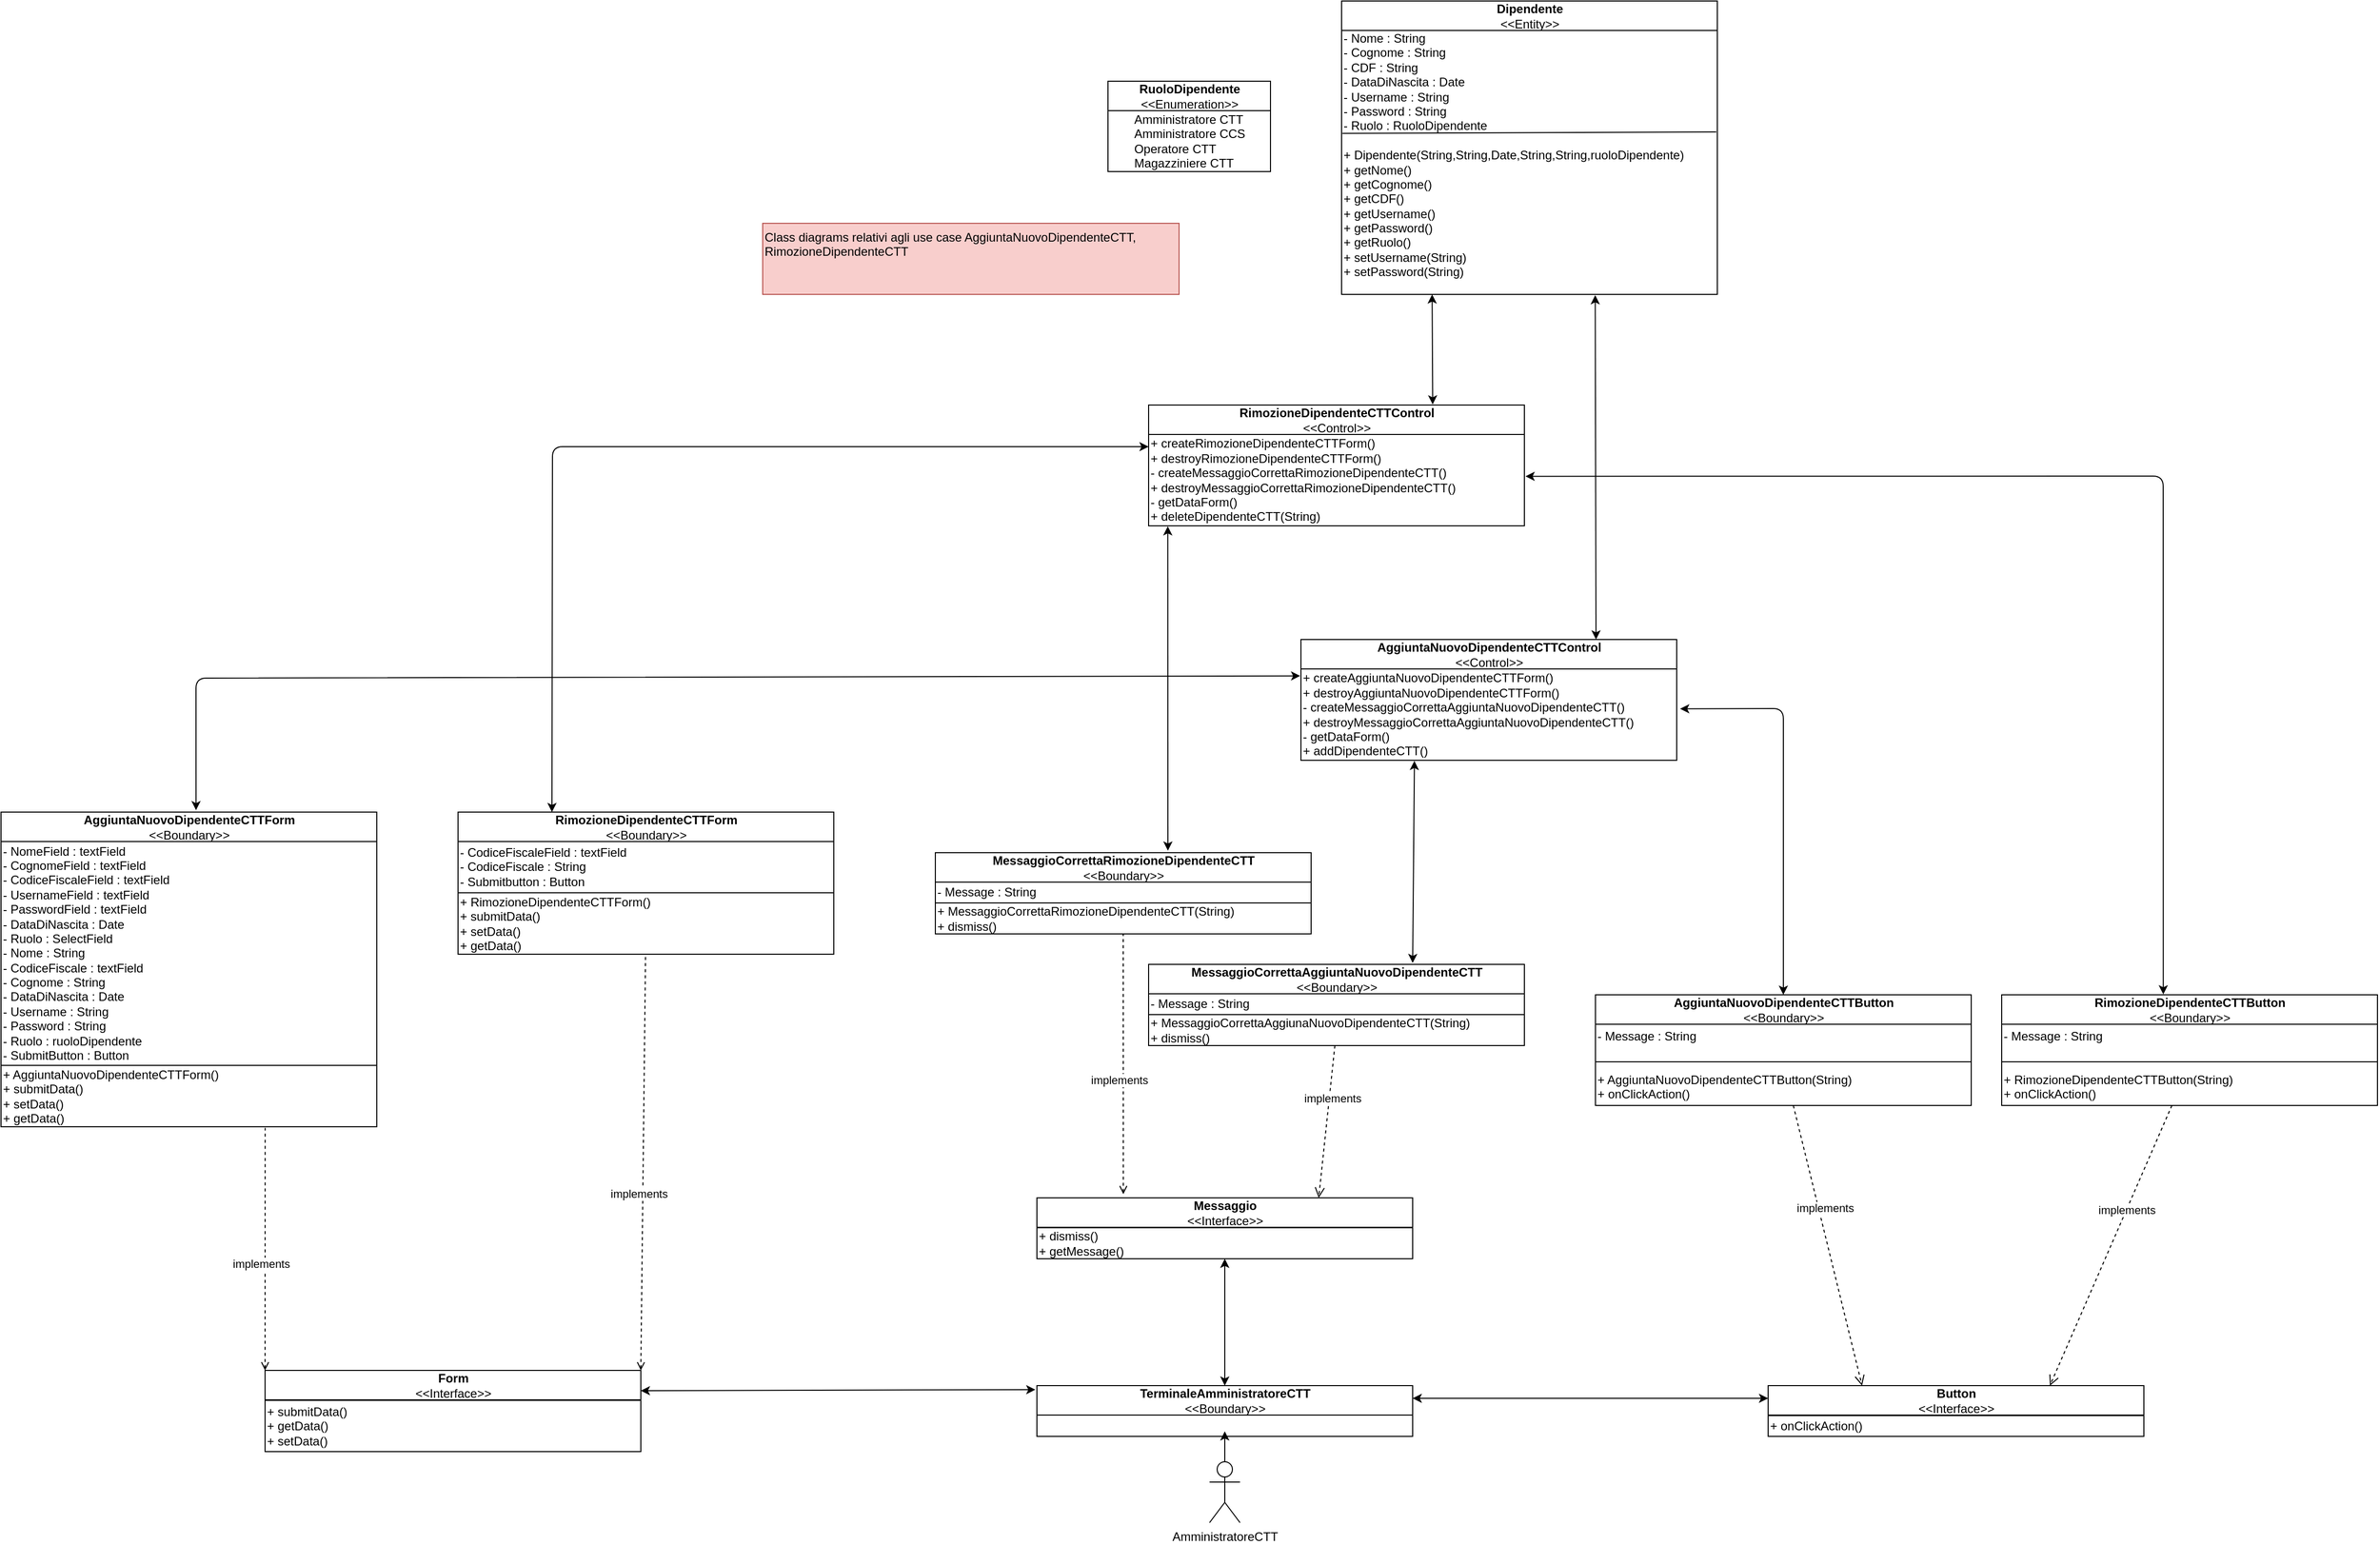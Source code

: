 <mxfile version="14.5.1" type="device"><diagram id="Pm8XoZeydvaX3wfBeSQC" name="Page-1"><mxGraphModel dx="1913" dy="2015" grid="1" gridSize="10" guides="1" tooltips="1" connect="1" arrows="1" fold="1" page="1" pageScale="1" pageWidth="827" pageHeight="1169" math="0" shadow="0"><root><mxCell id="0"/><mxCell id="1" parent="0"/><mxCell id="Tm_38zFSkQ5_hoLKXgAU-1" value="RimozioneDipendenteCTTControl&lt;br&gt;&lt;span style=&quot;font-weight: 400&quot;&gt;&amp;lt;&amp;lt;Control&amp;gt;&amp;gt;&lt;/span&gt;" style="swimlane;fontStyle=1;align=center;verticalAlign=middle;childLayout=stackLayout;horizontal=1;startSize=29;horizontalStack=0;resizeParent=1;resizeParentMax=0;resizeLast=0;collapsible=0;marginBottom=0;html=1;" parent="1" vertex="1"><mxGeometry x="760" y="109" width="370" height="119" as="geometry"/></mxCell><mxCell id="Tm_38zFSkQ5_hoLKXgAU-2" value="+ createRimozioneDipendenteCTTForm()&lt;br&gt;+ destroyRimozioneDipendenteCTTForm()&lt;br&gt;- createMessaggioCorrettaRimozioneDipendenteCTT()&lt;br&gt;+ destroyMessaggioCorrettaRimozioneDipendenteCTT()&lt;br&gt;- getDataForm()&lt;br&gt;+ deleteDipendenteCTT(String)" style="text;html=1;align=left;verticalAlign=middle;resizable=0;points=[];autosize=1;" parent="Tm_38zFSkQ5_hoLKXgAU-1" vertex="1"><mxGeometry y="29" width="370" height="90" as="geometry"/></mxCell><mxCell id="Tm_38zFSkQ5_hoLKXgAU-3" value="AggiuntaNuovoDipendenteCTTForm&lt;br&gt;&lt;span style=&quot;font-weight: 400&quot;&gt;&amp;lt;&amp;lt;Boundary&amp;gt;&amp;gt;&lt;/span&gt;" style="swimlane;fontStyle=1;align=center;verticalAlign=middle;childLayout=stackLayout;horizontal=1;startSize=29;horizontalStack=0;resizeParent=1;resizeParentMax=0;resizeLast=0;collapsible=0;marginBottom=0;html=1;" parent="1" vertex="1"><mxGeometry x="-370" y="510" width="370" height="310" as="geometry"/></mxCell><mxCell id="Tm_38zFSkQ5_hoLKXgAU-4" value="- NomeField : textField&lt;br&gt;- CognomeField : textField&lt;br&gt;- CodiceFiscaleField : textField&lt;br&gt;- UsernameField : textField&lt;br&gt;- PasswordField : textField&lt;br&gt;- DataDiNascita : Date&lt;br&gt;- Ruolo : SelectField&lt;br&gt;- Nome : String&lt;br&gt;- CodiceFiscale : textField&lt;br&gt;- Cognome : String&lt;br&gt;- DataDiNascita : Date&lt;br&gt;- Username : String&lt;br&gt;- Password : String&lt;br&gt;- Ruolo : ruoloDipendente&lt;br&gt;- SubmitButton : Button" style="text;html=1;align=left;verticalAlign=middle;resizable=0;points=[];autosize=1;" parent="Tm_38zFSkQ5_hoLKXgAU-3" vertex="1"><mxGeometry y="29" width="370" height="220" as="geometry"/></mxCell><mxCell id="Tm_38zFSkQ5_hoLKXgAU-5" value="" style="line;strokeWidth=1;fillColor=none;align=left;verticalAlign=middle;spacingTop=-1;spacingLeft=3;spacingRight=3;rotatable=0;labelPosition=right;points=[];portConstraint=eastwest;" parent="Tm_38zFSkQ5_hoLKXgAU-3" vertex="1"><mxGeometry y="249" width="370" height="1" as="geometry"/></mxCell><mxCell id="Tm_38zFSkQ5_hoLKXgAU-6" value="&lt;div&gt;&lt;span&gt;+ AggiuntaNuovoDipendenteCTTForm()&lt;/span&gt;&lt;/div&gt;&lt;div&gt;&lt;span&gt;+ submitData()&lt;/span&gt;&lt;/div&gt;&lt;div&gt;&lt;span&gt;+ setData()&lt;/span&gt;&lt;/div&gt;&lt;div&gt;&lt;span&gt;+ getData()&lt;/span&gt;&lt;/div&gt;" style="text;html=1;align=left;verticalAlign=middle;resizable=0;points=[];autosize=1;" parent="Tm_38zFSkQ5_hoLKXgAU-3" vertex="1"><mxGeometry y="250" width="370" height="60" as="geometry"/></mxCell><mxCell id="Tm_38zFSkQ5_hoLKXgAU-7" value="TerminaleAmministratoreCTT&lt;br&gt;&lt;span style=&quot;font-weight: 400&quot;&gt;&amp;lt;&amp;lt;Boundary&amp;gt;&amp;gt;&lt;/span&gt;" style="swimlane;fontStyle=1;align=center;verticalAlign=middle;childLayout=stackLayout;horizontal=1;startSize=29;horizontalStack=0;resizeParent=1;resizeParentMax=0;resizeLast=0;collapsible=0;marginBottom=0;html=1;" parent="1" vertex="1"><mxGeometry x="650" y="1075" width="370" height="50" as="geometry"/></mxCell><mxCell id="Tm_38zFSkQ5_hoLKXgAU-8" value="RimozioneDipendenteCTTButton&lt;br&gt;&lt;span style=&quot;font-weight: 400&quot;&gt;&amp;lt;&amp;lt;Boundary&amp;gt;&amp;gt;&lt;/span&gt;" style="swimlane;fontStyle=1;align=center;verticalAlign=middle;childLayout=stackLayout;horizontal=1;startSize=29;horizontalStack=0;resizeParent=1;resizeParentMax=0;resizeLast=0;collapsible=0;marginBottom=0;html=1;" parent="1" vertex="1"><mxGeometry x="1600" y="690" width="370" height="109" as="geometry"/></mxCell><mxCell id="Tm_38zFSkQ5_hoLKXgAU-9" value="- Message : String&lt;br&gt;&lt;br&gt;&lt;br&gt;+ RimozioneDipendenteCTTButton(String)&lt;br&gt;+ onClickAction()" style="text;html=1;align=left;verticalAlign=middle;resizable=0;points=[];autosize=1;" parent="Tm_38zFSkQ5_hoLKXgAU-8" vertex="1"><mxGeometry y="29" width="370" height="80" as="geometry"/></mxCell><mxCell id="Tm_38zFSkQ5_hoLKXgAU-10" value="" style="endArrow=none;html=1;" parent="Tm_38zFSkQ5_hoLKXgAU-8" edge="1"><mxGeometry width="50" height="50" relative="1" as="geometry"><mxPoint y="66" as="sourcePoint"/><mxPoint x="370" y="66" as="targetPoint"/></mxGeometry></mxCell><mxCell id="Tm_38zFSkQ5_hoLKXgAU-11" value="MessaggioCorrettaRimozioneDipendenteCTT&lt;br&gt;&lt;span style=&quot;font-weight: 400&quot;&gt;&amp;lt;&amp;lt;Boundary&amp;gt;&amp;gt;&lt;/span&gt;" style="swimlane;fontStyle=1;align=center;verticalAlign=middle;childLayout=stackLayout;horizontal=1;startSize=29;horizontalStack=0;resizeParent=1;resizeParentMax=0;resizeLast=0;collapsible=0;marginBottom=0;html=1;" parent="1" vertex="1"><mxGeometry x="550" y="550" width="370" height="80" as="geometry"/></mxCell><mxCell id="Tm_38zFSkQ5_hoLKXgAU-12" value="- Message : String" style="text;html=1;align=left;verticalAlign=middle;resizable=0;points=[];autosize=1;" parent="Tm_38zFSkQ5_hoLKXgAU-11" vertex="1"><mxGeometry y="29" width="370" height="20" as="geometry"/></mxCell><mxCell id="Tm_38zFSkQ5_hoLKXgAU-13" value="" style="line;strokeWidth=1;fillColor=none;align=left;verticalAlign=middle;spacingTop=-1;spacingLeft=3;spacingRight=3;rotatable=0;labelPosition=right;points=[];portConstraint=eastwest;" parent="Tm_38zFSkQ5_hoLKXgAU-11" vertex="1"><mxGeometry y="49" width="370" height="1" as="geometry"/></mxCell><mxCell id="Tm_38zFSkQ5_hoLKXgAU-14" value="+ MessaggioCorrettaRimozioneDipendenteCTT(String)&lt;br&gt;+ dismiss()" style="text;html=1;align=left;verticalAlign=middle;resizable=0;points=[];autosize=1;" parent="Tm_38zFSkQ5_hoLKXgAU-11" vertex="1"><mxGeometry y="50" width="370" height="30" as="geometry"/></mxCell><mxCell id="Tm_38zFSkQ5_hoLKXgAU-19" value="Messaggio&lt;br&gt;&lt;span style=&quot;font-weight: 400&quot;&gt;&amp;lt;&amp;lt;Interface&amp;gt;&amp;gt;&lt;/span&gt;" style="swimlane;fontStyle=1;align=center;verticalAlign=middle;childLayout=stackLayout;horizontal=1;startSize=29;horizontalStack=0;resizeParent=1;resizeParentMax=0;resizeLast=0;collapsible=0;marginBottom=0;html=1;" parent="1" vertex="1"><mxGeometry x="650" y="890" width="370" height="60" as="geometry"/></mxCell><mxCell id="Tm_38zFSkQ5_hoLKXgAU-20" value="" style="line;strokeWidth=1;fillColor=none;align=left;verticalAlign=middle;spacingTop=-1;spacingLeft=3;spacingRight=3;rotatable=0;labelPosition=right;points=[];portConstraint=eastwest;" parent="Tm_38zFSkQ5_hoLKXgAU-19" vertex="1"><mxGeometry y="29" width="370" height="1" as="geometry"/></mxCell><mxCell id="Tm_38zFSkQ5_hoLKXgAU-21" value="+ dismiss()&lt;br&gt;+ getMessage()" style="text;html=1;align=left;verticalAlign=middle;resizable=0;points=[];autosize=1;" parent="Tm_38zFSkQ5_hoLKXgAU-19" vertex="1"><mxGeometry y="30" width="370" height="30" as="geometry"/></mxCell><mxCell id="Tm_38zFSkQ5_hoLKXgAU-23" style="edgeStyle=orthogonalEdgeStyle;rounded=0;orthogonalLoop=1;jettySize=auto;html=1;" parent="1" source="Tm_38zFSkQ5_hoLKXgAU-50" edge="1"><mxGeometry relative="1" as="geometry"><mxPoint x="835.0" y="1070" as="sourcePoint"/><mxPoint x="835" y="1120" as="targetPoint"/></mxGeometry></mxCell><mxCell id="Tm_38zFSkQ5_hoLKXgAU-24" value="" style="endArrow=classic;html=1;entryX=0.5;entryY=0;entryDx=0;entryDy=0;startArrow=classic;startFill=1;exitX=1.009;exitY=0.436;exitDx=0;exitDy=0;exitPerimeter=0;" parent="1" source="Tm_38zFSkQ5_hoLKXgAU-57" target="Tm_38zFSkQ5_hoLKXgAU-51" edge="1"><mxGeometry width="50" height="50" relative="1" as="geometry"><mxPoint x="1170" y="350" as="sourcePoint"/><mxPoint x="1045" y="504.5" as="targetPoint"/><Array as="points"><mxPoint x="1385" y="408"/></Array></mxGeometry></mxCell><mxCell id="Tm_38zFSkQ5_hoLKXgAU-25" value="" style="endArrow=classic;html=1;entryX=1.003;entryY=0.458;entryDx=0;entryDy=0;entryPerimeter=0;exitX=0.43;exitY=-0.004;exitDx=0;exitDy=0;exitPerimeter=0;startArrow=classic;startFill=1;" parent="1" source="Tm_38zFSkQ5_hoLKXgAU-8" target="Tm_38zFSkQ5_hoLKXgAU-2" edge="1"><mxGeometry width="50" height="50" relative="1" as="geometry"><mxPoint x="1400" y="627" as="sourcePoint"/><mxPoint x="1055" y="514.5" as="targetPoint"/><Array as="points"><mxPoint x="1759" y="179"/></Array></mxGeometry></mxCell><mxCell id="Tm_38zFSkQ5_hoLKXgAU-26" value="" style="endArrow=classic;html=1;startArrow=classic;startFill=1;exitX=0.051;exitY=1.005;exitDx=0;exitDy=0;exitPerimeter=0;" parent="1" source="Tm_38zFSkQ5_hoLKXgAU-2" edge="1"><mxGeometry width="50" height="50" relative="1" as="geometry"><mxPoint x="650" y="299" as="sourcePoint"/><mxPoint x="779" y="548" as="targetPoint"/></mxGeometry></mxCell><mxCell id="Tm_38zFSkQ5_hoLKXgAU-27" value="" style="endArrow=classic;html=1;entryX=0.519;entryY=-0.006;entryDx=0;entryDy=0;entryPerimeter=0;startArrow=classic;startFill=1;exitX=-0.002;exitY=0.076;exitDx=0;exitDy=0;exitPerimeter=0;" parent="1" source="Tm_38zFSkQ5_hoLKXgAU-57" target="Tm_38zFSkQ5_hoLKXgAU-3" edge="1"><mxGeometry width="50" height="50" relative="1" as="geometry"><mxPoint x="750" y="-200" as="sourcePoint"/><mxPoint x="995.65" y="626" as="targetPoint"/><Array as="points"><mxPoint x="-178" y="378"/></Array></mxGeometry></mxCell><mxCell id="Tm_38zFSkQ5_hoLKXgAU-28" value="implements" style="html=1;verticalAlign=bottom;endArrow=none;dashed=1;endSize=8;exitX=0.23;exitY=-0.06;exitDx=0;exitDy=0;exitPerimeter=0;endFill=0;startArrow=open;startFill=0;" parent="1" source="Tm_38zFSkQ5_hoLKXgAU-19" target="Tm_38zFSkQ5_hoLKXgAU-14" edge="1"><mxGeometry x="-0.198" y="4" relative="1" as="geometry"><mxPoint x="760" y="630" as="sourcePoint"/><mxPoint x="680" y="630" as="targetPoint"/><mxPoint as="offset"/></mxGeometry></mxCell><mxCell id="Tm_38zFSkQ5_hoLKXgAU-29" value="" style="endArrow=classic;startArrow=classic;html=1;entryX=0;entryY=0.25;entryDx=0;entryDy=0;exitX=1;exitY=0.25;exitDx=0;exitDy=0;" parent="1" source="Tm_38zFSkQ5_hoLKXgAU-7" target="Tm_38zFSkQ5_hoLKXgAU-32" edge="1"><mxGeometry width="50" height="50" relative="1" as="geometry"><mxPoint x="1020.0" y="870" as="sourcePoint"/><mxPoint x="1130" y="800" as="targetPoint"/></mxGeometry></mxCell><mxCell id="Tm_38zFSkQ5_hoLKXgAU-30" value="" style="endArrow=classic;startArrow=classic;html=1;exitX=0.5;exitY=0;exitDx=0;exitDy=0;" parent="1" source="Tm_38zFSkQ5_hoLKXgAU-7" edge="1"><mxGeometry width="50" height="50" relative="1" as="geometry"><mxPoint x="827" y="870" as="sourcePoint"/><mxPoint x="835" y="950" as="targetPoint"/></mxGeometry></mxCell><mxCell id="Tm_38zFSkQ5_hoLKXgAU-31" value="" style="endArrow=classic;startArrow=classic;html=1;exitX=-0.004;exitY=0.079;exitDx=0;exitDy=0;entryX=1;entryY=0.25;entryDx=0;entryDy=0;exitPerimeter=0;" parent="1" source="Tm_38zFSkQ5_hoLKXgAU-7" target="Tm_38zFSkQ5_hoLKXgAU-35" edge="1"><mxGeometry width="50" height="50" relative="1" as="geometry"><mxPoint x="650" y="871" as="sourcePoint"/><mxPoint x="540" y="810" as="targetPoint"/></mxGeometry></mxCell><mxCell id="Tm_38zFSkQ5_hoLKXgAU-32" value="Button&lt;br&gt;&lt;span style=&quot;font-weight: 400&quot;&gt;&amp;lt;&amp;lt;Interface&amp;gt;&amp;gt;&lt;/span&gt;" style="swimlane;fontStyle=1;align=center;verticalAlign=middle;childLayout=stackLayout;horizontal=1;startSize=29;horizontalStack=0;resizeParent=1;resizeParentMax=0;resizeLast=0;collapsible=0;marginBottom=0;html=1;" parent="1" vertex="1"><mxGeometry x="1370" y="1075" width="370" height="50" as="geometry"/></mxCell><mxCell id="Tm_38zFSkQ5_hoLKXgAU-33" value="" style="line;strokeWidth=1;fillColor=none;align=left;verticalAlign=middle;spacingTop=-1;spacingLeft=3;spacingRight=3;rotatable=0;labelPosition=right;points=[];portConstraint=eastwest;" parent="Tm_38zFSkQ5_hoLKXgAU-32" vertex="1"><mxGeometry y="29" width="370" height="1" as="geometry"/></mxCell><mxCell id="Tm_38zFSkQ5_hoLKXgAU-34" value="+ onClickAction()" style="text;html=1;align=left;verticalAlign=middle;resizable=0;points=[];autosize=1;" parent="Tm_38zFSkQ5_hoLKXgAU-32" vertex="1"><mxGeometry y="30" width="370" height="20" as="geometry"/></mxCell><mxCell id="Tm_38zFSkQ5_hoLKXgAU-35" value="Form&lt;br&gt;&lt;span style=&quot;font-weight: 400&quot;&gt;&amp;lt;&amp;lt;Interface&amp;gt;&amp;gt;&lt;/span&gt;" style="swimlane;fontStyle=1;align=center;verticalAlign=middle;childLayout=stackLayout;horizontal=1;startSize=29;horizontalStack=0;resizeParent=1;resizeParentMax=0;resizeLast=0;collapsible=0;marginBottom=0;html=1;" parent="1" vertex="1"><mxGeometry x="-110" y="1060" width="370" height="80" as="geometry"/></mxCell><mxCell id="Tm_38zFSkQ5_hoLKXgAU-36" value="" style="line;strokeWidth=1;fillColor=none;align=left;verticalAlign=middle;spacingTop=-1;spacingLeft=3;spacingRight=3;rotatable=0;labelPosition=right;points=[];portConstraint=eastwest;" parent="Tm_38zFSkQ5_hoLKXgAU-35" vertex="1"><mxGeometry y="29" width="370" height="1" as="geometry"/></mxCell><mxCell id="Tm_38zFSkQ5_hoLKXgAU-37" value="+ submitData()&lt;br&gt;+ getData()&lt;br&gt;+ setData()" style="text;html=1;align=left;verticalAlign=middle;resizable=0;points=[];autosize=1;" parent="Tm_38zFSkQ5_hoLKXgAU-35" vertex="1"><mxGeometry y="30" width="370" height="50" as="geometry"/></mxCell><mxCell id="Tm_38zFSkQ5_hoLKXgAU-38" value="implements" style="html=1;verticalAlign=bottom;endArrow=open;dashed=1;endSize=8;entryX=0.75;entryY=0;entryDx=0;entryDy=0;" parent="1" source="Tm_38zFSkQ5_hoLKXgAU-9" target="Tm_38zFSkQ5_hoLKXgAU-32" edge="1"><mxGeometry x="-0.198" y="4" relative="1" as="geometry"><mxPoint x="1910" y="880" as="sourcePoint"/><mxPoint x="1390" y="727.5" as="targetPoint"/><mxPoint as="offset"/></mxGeometry></mxCell><mxCell id="Tm_38zFSkQ5_hoLKXgAU-39" value="implements" style="html=1;verticalAlign=bottom;endArrow=none;dashed=1;endSize=8;exitX=0;exitY=0;exitDx=0;exitDy=0;entryX=0.703;entryY=1.018;entryDx=0;entryDy=0;entryPerimeter=0;endFill=0;startArrow=open;startFill=0;" parent="1" source="Tm_38zFSkQ5_hoLKXgAU-35" target="Tm_38zFSkQ5_hoLKXgAU-6" edge="1"><mxGeometry x="-0.198" y="4" relative="1" as="geometry"><mxPoint x="327.6" y="830" as="sourcePoint"/><mxPoint x="310" y="727.5" as="targetPoint"/><mxPoint as="offset"/></mxGeometry></mxCell><mxCell id="Tm_38zFSkQ5_hoLKXgAU-40" value="Class diagrams relativi agli use case AggiuntaNuovoDipendenteCTT, RimozioneDipendenteCTT&lt;br&gt;&lt;br&gt;&amp;nbsp;" style="text;html=1;strokeColor=#b85450;fillColor=#f8cecc;align=left;verticalAlign=middle;whiteSpace=wrap;rounded=0;" parent="1" vertex="1"><mxGeometry x="380" y="-70" width="410" height="70" as="geometry"/></mxCell><mxCell id="Tm_38zFSkQ5_hoLKXgAU-41" value="Dipendente&lt;br&gt;&lt;span style=&quot;font-weight: 400&quot;&gt;&amp;lt;&amp;lt;Entity&amp;gt;&amp;gt;&lt;/span&gt;" style="swimlane;fontStyle=1;align=center;verticalAlign=middle;childLayout=stackLayout;horizontal=1;startSize=29;horizontalStack=0;resizeParent=1;resizeParentMax=0;resizeLast=0;collapsible=0;marginBottom=0;html=1;" parent="1" vertex="1"><mxGeometry x="950" y="-289" width="370" height="289" as="geometry"/></mxCell><mxCell id="Tm_38zFSkQ5_hoLKXgAU-42" value="- Nome : String&lt;br&gt;- Cognome : String&lt;br&gt;- CDF : String&lt;br&gt;- DataDiNascita : Date&lt;br&gt;- Username : String&lt;br&gt;- Password : String&lt;br&gt;- Ruolo : RuoloDipendente&lt;br&gt;&lt;br&gt;+ Dipendente(String,String,Date,String,String,ruoloDipendente)&lt;br&gt;+ getNome()&lt;br&gt;+ getCognome()&lt;br&gt;+ getCDF()&lt;br&gt;+ getUsername()&lt;br&gt;+ getPassword()&lt;br&gt;+ getRuolo()&lt;br&gt;+ setUsername(String)&lt;br&gt;+ setPassword(String)&lt;br&gt;&lt;br&gt;" style="text;html=1;align=left;verticalAlign=middle;resizable=0;points=[];autosize=1;" parent="Tm_38zFSkQ5_hoLKXgAU-41" vertex="1"><mxGeometry y="29" width="370" height="260" as="geometry"/></mxCell><mxCell id="Tm_38zFSkQ5_hoLKXgAU-73" value="" style="endArrow=none;html=1;exitX=0.002;exitY=0.39;exitDx=0;exitDy=0;exitPerimeter=0;" parent="Tm_38zFSkQ5_hoLKXgAU-41" source="Tm_38zFSkQ5_hoLKXgAU-42" edge="1"><mxGeometry width="50" height="50" relative="1" as="geometry"><mxPoint x="150" y="339" as="sourcePoint"/><mxPoint x="369" y="129" as="targetPoint"/></mxGeometry></mxCell><mxCell id="Tm_38zFSkQ5_hoLKXgAU-45" value="RuoloDipendente&lt;br&gt;&lt;span style=&quot;font-weight: 400&quot;&gt;&amp;lt;&amp;lt;Enumeration&amp;gt;&amp;gt;&lt;/span&gt;" style="swimlane;fontStyle=1;align=center;verticalAlign=middle;childLayout=stackLayout;horizontal=1;startSize=29;horizontalStack=0;resizeParent=1;resizeParentMax=0;resizeLast=0;collapsible=0;marginBottom=0;html=1;" parent="1" vertex="1"><mxGeometry x="720" y="-210" width="160" height="89" as="geometry"/></mxCell><mxCell id="Tm_38zFSkQ5_hoLKXgAU-47" value="&lt;div style=&quot;text-align: left&quot;&gt;&lt;span&gt;Amministratore CTT&lt;/span&gt;&lt;/div&gt;&lt;div style=&quot;text-align: left&quot;&gt;&lt;span&gt;Amministratore CCS&lt;/span&gt;&lt;/div&gt;&lt;div style=&quot;text-align: left&quot;&gt;&lt;span&gt;Operatore CTT&lt;/span&gt;&lt;/div&gt;&lt;div style=&quot;text-align: left&quot;&gt;&lt;span&gt;Magazziniere CTT&lt;/span&gt;&lt;/div&gt;" style="text;html=1;align=center;verticalAlign=middle;resizable=0;points=[];autosize=1;" parent="Tm_38zFSkQ5_hoLKXgAU-45" vertex="1"><mxGeometry y="29" width="160" height="60" as="geometry"/></mxCell><mxCell id="Tm_38zFSkQ5_hoLKXgAU-50" value="AmministratoreCTT" style="shape=umlActor;verticalLabelPosition=bottom;verticalAlign=top;html=1;outlineConnect=0;" parent="1" vertex="1"><mxGeometry x="820" y="1150" width="30" height="60" as="geometry"/></mxCell><mxCell id="Tm_38zFSkQ5_hoLKXgAU-51" value="AggiuntaNuovoDipendenteCTTButton&lt;br&gt;&lt;span style=&quot;font-weight: 400&quot;&gt;&amp;lt;&amp;lt;Boundary&amp;gt;&amp;gt;&lt;/span&gt;" style="swimlane;fontStyle=1;align=center;verticalAlign=middle;childLayout=stackLayout;horizontal=1;startSize=29;horizontalStack=0;resizeParent=1;resizeParentMax=0;resizeLast=0;collapsible=0;marginBottom=0;html=1;" parent="1" vertex="1"><mxGeometry x="1200" y="690" width="370" height="109" as="geometry"/></mxCell><mxCell id="Tm_38zFSkQ5_hoLKXgAU-52" value="- Message : String&lt;br&gt;&lt;br&gt;&lt;br&gt;+ AggiuntaNuovoDipendenteCTTButton(String)&lt;br&gt;+ onClickAction()" style="text;html=1;align=left;verticalAlign=middle;resizable=0;points=[];autosize=1;" parent="Tm_38zFSkQ5_hoLKXgAU-51" vertex="1"><mxGeometry y="29" width="370" height="80" as="geometry"/></mxCell><mxCell id="Tm_38zFSkQ5_hoLKXgAU-53" value="" style="endArrow=none;html=1;" parent="Tm_38zFSkQ5_hoLKXgAU-51" edge="1"><mxGeometry width="50" height="50" relative="1" as="geometry"><mxPoint y="66" as="sourcePoint"/><mxPoint x="370" y="66" as="targetPoint"/></mxGeometry></mxCell><mxCell id="Tm_38zFSkQ5_hoLKXgAU-54" value="implements" style="html=1;verticalAlign=bottom;endArrow=open;dashed=1;endSize=8;entryX=0.25;entryY=0;entryDx=0;entryDy=0;" parent="1" source="Tm_38zFSkQ5_hoLKXgAU-52" target="Tm_38zFSkQ5_hoLKXgAU-32" edge="1"><mxGeometry x="-0.198" y="4" relative="1" as="geometry"><mxPoint x="1350" y="920" as="sourcePoint"/><mxPoint x="1570.45" y="741.61" as="targetPoint"/><mxPoint as="offset"/></mxGeometry></mxCell><mxCell id="Tm_38zFSkQ5_hoLKXgAU-56" value="AggiuntaNuovoDipendenteCTTControl&lt;br&gt;&lt;span style=&quot;font-weight: 400&quot;&gt;&amp;lt;&amp;lt;Control&amp;gt;&amp;gt;&lt;/span&gt;" style="swimlane;fontStyle=1;align=center;verticalAlign=middle;childLayout=stackLayout;horizontal=1;startSize=29;horizontalStack=0;resizeParent=1;resizeParentMax=0;resizeLast=0;collapsible=0;marginBottom=0;html=1;" parent="1" vertex="1"><mxGeometry x="910" y="340" width="370" height="119" as="geometry"/></mxCell><mxCell id="Tm_38zFSkQ5_hoLKXgAU-57" value="+ createAggiuntaNuovoDipendenteCTTForm()&lt;br&gt;+ destroyAggiuntaNuovoDipendenteCTTForm()&lt;br&gt;- createMessaggioCorrettaAggiuntaNuovoDipendenteCTT()&lt;br&gt;+ destroyMessaggioCorrettaAggiuntaNuovoDipendenteCTT()&lt;br&gt;- getDataForm()&lt;br&gt;+ addDipendenteCTT()" style="text;html=1;align=left;verticalAlign=middle;resizable=0;points=[];autosize=1;" parent="Tm_38zFSkQ5_hoLKXgAU-56" vertex="1"><mxGeometry y="29" width="370" height="90" as="geometry"/></mxCell><mxCell id="Tm_38zFSkQ5_hoLKXgAU-58" value="RimozioneDipendenteCTTForm&lt;br&gt;&lt;span style=&quot;font-weight: 400&quot;&gt;&amp;lt;&amp;lt;Boundary&amp;gt;&amp;gt;&lt;/span&gt;" style="swimlane;fontStyle=1;align=center;verticalAlign=middle;childLayout=stackLayout;horizontal=1;startSize=29;horizontalStack=0;resizeParent=1;resizeParentMax=0;resizeLast=0;collapsible=0;marginBottom=0;html=1;" parent="1" vertex="1"><mxGeometry x="80" y="510" width="370" height="140" as="geometry"/></mxCell><mxCell id="Tm_38zFSkQ5_hoLKXgAU-59" value="- CodiceFiscaleField : textField&lt;br&gt;- CodiceFiscale : String&lt;br&gt;- Submitbutton : Button" style="text;html=1;align=left;verticalAlign=middle;resizable=0;points=[];autosize=1;" parent="Tm_38zFSkQ5_hoLKXgAU-58" vertex="1"><mxGeometry y="29" width="370" height="50" as="geometry"/></mxCell><mxCell id="Tm_38zFSkQ5_hoLKXgAU-60" value="" style="line;strokeWidth=1;fillColor=none;align=left;verticalAlign=middle;spacingTop=-1;spacingLeft=3;spacingRight=3;rotatable=0;labelPosition=right;points=[];portConstraint=eastwest;" parent="Tm_38zFSkQ5_hoLKXgAU-58" vertex="1"><mxGeometry y="79" width="370" height="1" as="geometry"/></mxCell><mxCell id="Tm_38zFSkQ5_hoLKXgAU-61" value="&lt;div&gt;&lt;span&gt;+ RimozioneDipendenteCTTForm()&lt;/span&gt;&lt;/div&gt;&lt;div&gt;&lt;span&gt;+ submitData()&lt;/span&gt;&lt;/div&gt;&lt;div&gt;&lt;span&gt;+ setData()&lt;/span&gt;&lt;/div&gt;&lt;div&gt;&lt;span&gt;+ getData()&lt;/span&gt;&lt;/div&gt;" style="text;html=1;align=left;verticalAlign=middle;resizable=0;points=[];autosize=1;" parent="Tm_38zFSkQ5_hoLKXgAU-58" vertex="1"><mxGeometry y="80" width="370" height="60" as="geometry"/></mxCell><mxCell id="Tm_38zFSkQ5_hoLKXgAU-62" value="MessaggioCorrettaAggiuntaNuovoDipendenteCTT&lt;br&gt;&lt;span style=&quot;font-weight: 400&quot;&gt;&amp;lt;&amp;lt;Boundary&amp;gt;&amp;gt;&lt;/span&gt;" style="swimlane;fontStyle=1;align=center;verticalAlign=middle;childLayout=stackLayout;horizontal=1;startSize=29;horizontalStack=0;resizeParent=1;resizeParentMax=0;resizeLast=0;collapsible=0;marginBottom=0;html=1;" parent="1" vertex="1"><mxGeometry x="760" y="660" width="370" height="80" as="geometry"/></mxCell><mxCell id="Tm_38zFSkQ5_hoLKXgAU-63" value="- Message : String" style="text;html=1;align=left;verticalAlign=middle;resizable=0;points=[];autosize=1;" parent="Tm_38zFSkQ5_hoLKXgAU-62" vertex="1"><mxGeometry y="29" width="370" height="20" as="geometry"/></mxCell><mxCell id="Tm_38zFSkQ5_hoLKXgAU-64" value="" style="line;strokeWidth=1;fillColor=none;align=left;verticalAlign=middle;spacingTop=-1;spacingLeft=3;spacingRight=3;rotatable=0;labelPosition=right;points=[];portConstraint=eastwest;" parent="Tm_38zFSkQ5_hoLKXgAU-62" vertex="1"><mxGeometry y="49" width="370" height="1" as="geometry"/></mxCell><mxCell id="Tm_38zFSkQ5_hoLKXgAU-65" value="+ MessaggioCorrettaAggiunaNuovoDipendenteCTT(String)&lt;br&gt;+ dismiss()" style="text;html=1;align=left;verticalAlign=middle;resizable=0;points=[];autosize=1;" parent="Tm_38zFSkQ5_hoLKXgAU-62" vertex="1"><mxGeometry y="50" width="370" height="30" as="geometry"/></mxCell><mxCell id="Tm_38zFSkQ5_hoLKXgAU-66" value="implements" style="html=1;verticalAlign=bottom;endArrow=open;dashed=1;endSize=8;entryX=0.75;entryY=0;entryDx=0;entryDy=0;" parent="1" source="Tm_38zFSkQ5_hoLKXgAU-65" target="Tm_38zFSkQ5_hoLKXgAU-19" edge="1"><mxGeometry x="-0.198" y="4" relative="1" as="geometry"><mxPoint x="1040" y="820" as="sourcePoint"/><mxPoint x="959.996" y="633.6" as="targetPoint"/><mxPoint as="offset"/></mxGeometry></mxCell><mxCell id="Tm_38zFSkQ5_hoLKXgAU-67" value="" style="endArrow=classic;html=1;entryX=0.5;entryY=0;entryDx=0;entryDy=0;startArrow=classic;startFill=1;exitX=0.302;exitY=1.006;exitDx=0;exitDy=0;exitPerimeter=0;" parent="1" source="Tm_38zFSkQ5_hoLKXgAU-57" edge="1"><mxGeometry width="50" height="50" relative="1" as="geometry"><mxPoint x="978.33" y="390.0" as="sourcePoint"/><mxPoint x="1020" y="658.68" as="targetPoint"/></mxGeometry></mxCell><mxCell id="Tm_38zFSkQ5_hoLKXgAU-68" value="" style="endArrow=classic;html=1;entryX=0.25;entryY=0;entryDx=0;entryDy=0;startArrow=classic;startFill=1;" parent="1" target="Tm_38zFSkQ5_hoLKXgAU-58" edge="1"><mxGeometry width="50" height="50" relative="1" as="geometry"><mxPoint x="760" y="150" as="sourcePoint"/><mxPoint x="-167.97" y="508.98" as="targetPoint"/><Array as="points"><mxPoint x="173" y="150"/></Array></mxGeometry></mxCell><mxCell id="Tm_38zFSkQ5_hoLKXgAU-69" value="implements" style="html=1;verticalAlign=bottom;endArrow=none;dashed=1;endSize=8;exitX=1;exitY=0;exitDx=0;exitDy=0;endFill=0;startArrow=open;startFill=0;" parent="1" source="Tm_38zFSkQ5_hoLKXgAU-35" target="Tm_38zFSkQ5_hoLKXgAU-61" edge="1"><mxGeometry x="-0.198" y="4" relative="1" as="geometry"><mxPoint x="-90" y="980.0" as="sourcePoint"/><mxPoint x="-167.273" y="680.0" as="targetPoint"/><mxPoint as="offset"/></mxGeometry></mxCell><mxCell id="Tm_38zFSkQ5_hoLKXgAU-74" value="" style="endArrow=classic;startArrow=classic;html=1;exitX=0.756;exitY=-0.005;exitDx=0;exitDy=0;entryX=0.241;entryY=1;entryDx=0;entryDy=0;entryPerimeter=0;exitPerimeter=0;" parent="1" source="Tm_38zFSkQ5_hoLKXgAU-1" target="Tm_38zFSkQ5_hoLKXgAU-42" edge="1"><mxGeometry width="50" height="50" relative="1" as="geometry"><mxPoint x="920" y="70" as="sourcePoint"/><mxPoint x="970" y="20" as="targetPoint"/></mxGeometry></mxCell><mxCell id="Tm_38zFSkQ5_hoLKXgAU-75" value="" style="endArrow=classic;startArrow=classic;html=1;exitX=0.756;exitY=-0.005;exitDx=0;exitDy=0;entryX=0.675;entryY=1.003;entryDx=0;entryDy=0;entryPerimeter=0;exitPerimeter=0;" parent="1" target="Tm_38zFSkQ5_hoLKXgAU-42" edge="1"><mxGeometry width="50" height="50" relative="1" as="geometry"><mxPoint x="1200.55" y="339.995" as="sourcePoint"/><mxPoint x="1200" y="231.59" as="targetPoint"/></mxGeometry></mxCell></root></mxGraphModel></diagram></mxfile>